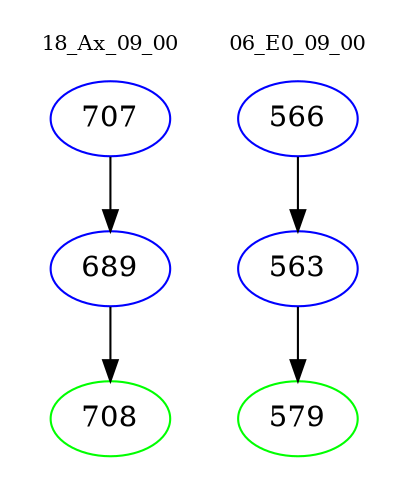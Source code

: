 digraph{
subgraph cluster_0 {
color = white
label = "18_Ax_09_00";
fontsize=10;
T0_707 [label="707", color="blue"]
T0_707 -> T0_689 [color="black"]
T0_689 [label="689", color="blue"]
T0_689 -> T0_708 [color="black"]
T0_708 [label="708", color="green"]
}
subgraph cluster_1 {
color = white
label = "06_E0_09_00";
fontsize=10;
T1_566 [label="566", color="blue"]
T1_566 -> T1_563 [color="black"]
T1_563 [label="563", color="blue"]
T1_563 -> T1_579 [color="black"]
T1_579 [label="579", color="green"]
}
}

